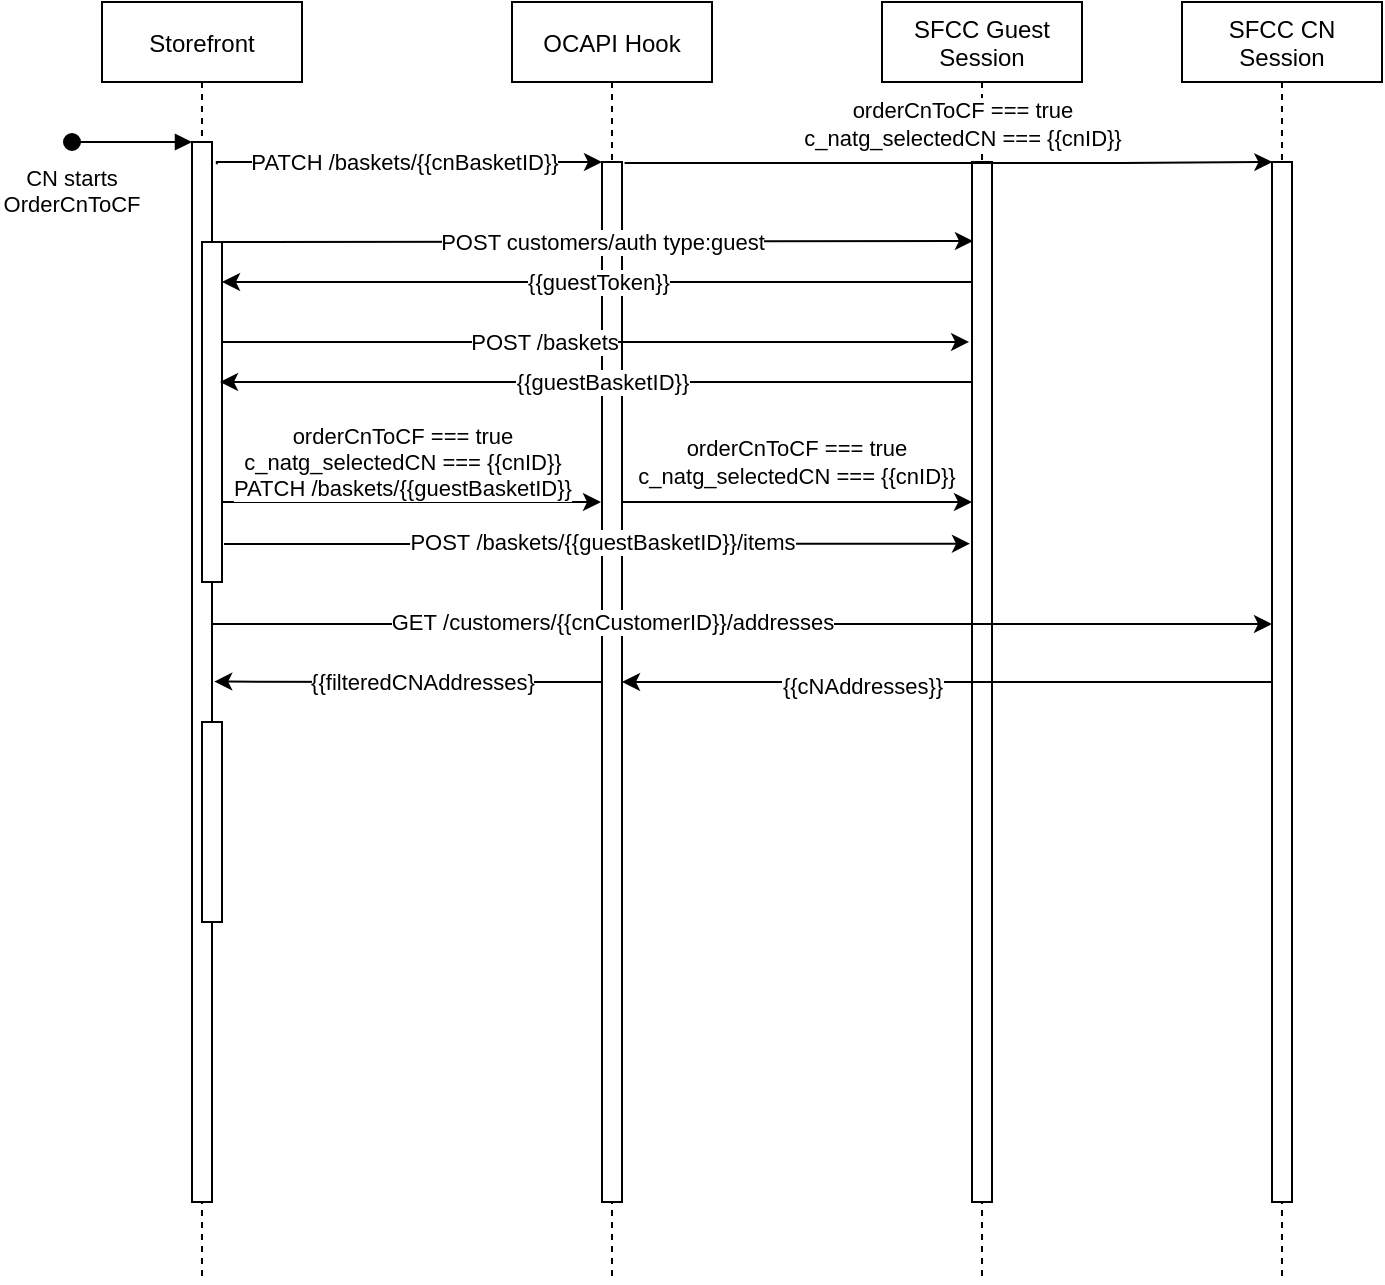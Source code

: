 <mxfile version="19.0.0" type="github">
  <diagram id="kgpKYQtTHZ0yAKxKKP6v" name="Page-1">
    <mxGraphModel dx="610" dy="310" grid="1" gridSize="10" guides="1" tooltips="1" connect="1" arrows="1" fold="1" page="1" pageScale="1" pageWidth="850" pageHeight="1100" math="0" shadow="0">
      <root>
        <mxCell id="0" />
        <mxCell id="1" parent="0" />
        <mxCell id="3nuBFxr9cyL0pnOWT2aG-1" value="Storefront" style="shape=umlLifeline;perimeter=lifelinePerimeter;container=1;collapsible=0;recursiveResize=0;rounded=0;shadow=0;strokeWidth=1;" parent="1" vertex="1">
          <mxGeometry x="120" y="80" width="100" height="640" as="geometry" />
        </mxCell>
        <mxCell id="3nuBFxr9cyL0pnOWT2aG-2" value="" style="points=[];perimeter=orthogonalPerimeter;rounded=0;shadow=0;strokeWidth=1;" parent="3nuBFxr9cyL0pnOWT2aG-1" vertex="1">
          <mxGeometry x="45" y="70" width="10" height="530" as="geometry" />
        </mxCell>
        <mxCell id="3nuBFxr9cyL0pnOWT2aG-3" value="CN starts &#xa;OrderCnToCF" style="verticalAlign=bottom;startArrow=oval;endArrow=block;startSize=8;shadow=0;strokeWidth=1;" parent="3nuBFxr9cyL0pnOWT2aG-1" target="3nuBFxr9cyL0pnOWT2aG-2" edge="1">
          <mxGeometry x="-1" y="-40" relative="1" as="geometry">
            <mxPoint x="-15" y="70" as="sourcePoint" />
            <mxPoint as="offset" />
          </mxGeometry>
        </mxCell>
        <mxCell id="3nuBFxr9cyL0pnOWT2aG-4" value="" style="points=[];perimeter=orthogonalPerimeter;rounded=0;shadow=0;strokeWidth=1;" parent="3nuBFxr9cyL0pnOWT2aG-1" vertex="1">
          <mxGeometry x="50" y="120" width="10" height="170" as="geometry" />
        </mxCell>
        <mxCell id="4xwUGQLQeTpRIHx0-2DB-11" value="" style="points=[];perimeter=orthogonalPerimeter;rounded=0;shadow=0;strokeWidth=1;" parent="3nuBFxr9cyL0pnOWT2aG-1" vertex="1">
          <mxGeometry x="50" y="360" width="10" height="100" as="geometry" />
        </mxCell>
        <mxCell id="lhS4QoThq6orm3_5Lqhh-11" value="PATCH /baskets/{{cnBasketID}}" style="edgeStyle=orthogonalEdgeStyle;rounded=0;orthogonalLoop=1;jettySize=auto;html=1;exitX=1.242;exitY=0.021;exitDx=0;exitDy=0;exitPerimeter=0;" edge="1" parent="3nuBFxr9cyL0pnOWT2aG-1" source="3nuBFxr9cyL0pnOWT2aG-2">
          <mxGeometry x="-0.018" relative="1" as="geometry">
            <mxPoint x="60" y="100" as="sourcePoint" />
            <mxPoint x="250" y="80" as="targetPoint" />
            <Array as="points">
              <mxPoint x="57" y="80" />
            </Array>
            <mxPoint as="offset" />
          </mxGeometry>
        </mxCell>
        <mxCell id="3nuBFxr9cyL0pnOWT2aG-5" value="OCAPI Hook" style="shape=umlLifeline;perimeter=lifelinePerimeter;container=1;collapsible=0;recursiveResize=0;rounded=0;shadow=0;strokeWidth=1;" parent="1" vertex="1">
          <mxGeometry x="325" y="80" width="100" height="640" as="geometry" />
        </mxCell>
        <mxCell id="3nuBFxr9cyL0pnOWT2aG-6" value="" style="points=[];perimeter=orthogonalPerimeter;rounded=0;shadow=0;strokeWidth=1;" parent="3nuBFxr9cyL0pnOWT2aG-5" vertex="1">
          <mxGeometry x="45" y="80" width="10" height="520" as="geometry" />
        </mxCell>
        <mxCell id="4xwUGQLQeTpRIHx0-2DB-1" value="SFCC Guest &#xa;Session" style="shape=umlLifeline;perimeter=lifelinePerimeter;container=1;collapsible=0;recursiveResize=0;rounded=0;shadow=0;strokeWidth=1;" parent="1" vertex="1">
          <mxGeometry x="510" y="80" width="100" height="640" as="geometry" />
        </mxCell>
        <mxCell id="4xwUGQLQeTpRIHx0-2DB-2" value="" style="points=[];perimeter=orthogonalPerimeter;rounded=0;shadow=0;strokeWidth=1;" parent="4xwUGQLQeTpRIHx0-2DB-1" vertex="1">
          <mxGeometry x="45" y="80" width="10" height="520" as="geometry" />
        </mxCell>
        <mxCell id="4xwUGQLQeTpRIHx0-2DB-3" value="orderCnToCF === true&lt;br&gt;c_natg_selectedCN === {{cnID}}" style="edgeStyle=orthogonalEdgeStyle;rounded=0;orthogonalLoop=1;jettySize=auto;html=1;" parent="1" edge="1">
          <mxGeometry x="0.041" y="20" relative="1" as="geometry">
            <mxPoint x="390" y="330" as="sourcePoint" />
            <mxPoint x="555" y="330" as="targetPoint" />
            <Array as="points">
              <mxPoint x="380" y="330" />
              <mxPoint x="380" y="330" />
            </Array>
            <mxPoint as="offset" />
          </mxGeometry>
        </mxCell>
        <mxCell id="4xwUGQLQeTpRIHx0-2DB-4" value="POST /baskets" style="edgeStyle=orthogonalEdgeStyle;rounded=0;orthogonalLoop=1;jettySize=auto;html=1;entryX=-0.145;entryY=0.173;entryDx=0;entryDy=0;entryPerimeter=0;" parent="1" target="4xwUGQLQeTpRIHx0-2DB-2" edge="1">
          <mxGeometry x="-0.053" relative="1" as="geometry">
            <mxPoint x="180" y="280" as="sourcePoint" />
            <mxPoint x="550" y="250" as="targetPoint" />
            <Array as="points">
              <mxPoint x="180" y="250" />
            </Array>
            <mxPoint as="offset" />
          </mxGeometry>
        </mxCell>
        <mxCell id="4xwUGQLQeTpRIHx0-2DB-5" value="{{guestBasketID}}" style="edgeStyle=orthogonalEdgeStyle;rounded=0;orthogonalLoop=1;jettySize=auto;html=1;" parent="1" source="4xwUGQLQeTpRIHx0-2DB-2" edge="1">
          <mxGeometry x="-0.016" relative="1" as="geometry">
            <Array as="points">
              <mxPoint x="179" y="270" />
            </Array>
            <mxPoint as="offset" />
            <mxPoint x="179" y="270" as="targetPoint" />
          </mxGeometry>
        </mxCell>
        <mxCell id="4xwUGQLQeTpRIHx0-2DB-6" value="POST&amp;nbsp;/baskets/{{guestBasketID}}/items" style="edgeStyle=orthogonalEdgeStyle;rounded=0;orthogonalLoop=1;jettySize=auto;html=1;entryX=-0.1;entryY=0.367;entryDx=0;entryDy=0;entryPerimeter=0;" parent="1" edge="1" target="4xwUGQLQeTpRIHx0-2DB-2">
          <mxGeometry x="0.013" y="1" relative="1" as="geometry">
            <mxPoint x="181" y="351" as="sourcePoint" />
            <mxPoint x="555" y="312" as="targetPoint" />
            <Array as="points">
              <mxPoint x="181" y="351" />
            </Array>
            <mxPoint as="offset" />
          </mxGeometry>
        </mxCell>
        <mxCell id="4xwUGQLQeTpRIHx0-2DB-7" value="SFCC CN&#xa;Session" style="shape=umlLifeline;perimeter=lifelinePerimeter;container=1;collapsible=0;recursiveResize=0;rounded=0;shadow=0;strokeWidth=1;" parent="1" vertex="1">
          <mxGeometry x="660" y="80" width="100" height="640" as="geometry" />
        </mxCell>
        <mxCell id="4xwUGQLQeTpRIHx0-2DB-8" value="" style="points=[];perimeter=orthogonalPerimeter;rounded=0;shadow=0;strokeWidth=1;" parent="4xwUGQLQeTpRIHx0-2DB-7" vertex="1">
          <mxGeometry x="45" y="80" width="10" height="520" as="geometry" />
        </mxCell>
        <mxCell id="4xwUGQLQeTpRIHx0-2DB-9" style="edgeStyle=orthogonalEdgeStyle;rounded=0;orthogonalLoop=1;jettySize=auto;html=1;" parent="1" source="3nuBFxr9cyL0pnOWT2aG-2" edge="1">
          <mxGeometry relative="1" as="geometry">
            <mxPoint x="705" y="391" as="targetPoint" />
            <Array as="points">
              <mxPoint x="270" y="391" />
              <mxPoint x="270" y="391" />
            </Array>
          </mxGeometry>
        </mxCell>
        <mxCell id="4xwUGQLQeTpRIHx0-2DB-10" value="GET&amp;nbsp;/customers/{{cnCustomerID}}/addresses" style="edgeLabel;html=1;align=center;verticalAlign=middle;resizable=0;points=[];" parent="4xwUGQLQeTpRIHx0-2DB-9" vertex="1" connectable="0">
          <mxGeometry x="-0.668" relative="1" as="geometry">
            <mxPoint x="112" y="-1" as="offset" />
          </mxGeometry>
        </mxCell>
        <mxCell id="lhS4QoThq6orm3_5Lqhh-1" style="edgeStyle=orthogonalEdgeStyle;rounded=0;orthogonalLoop=1;jettySize=auto;html=1;" edge="1" parent="1" source="4xwUGQLQeTpRIHx0-2DB-8">
          <mxGeometry relative="1" as="geometry">
            <mxPoint x="380" y="420" as="targetPoint" />
          </mxGeometry>
        </mxCell>
        <mxCell id="lhS4QoThq6orm3_5Lqhh-14" value="{{cNAddresses}}" style="edgeLabel;html=1;align=center;verticalAlign=middle;resizable=0;points=[];" vertex="1" connectable="0" parent="lhS4QoThq6orm3_5Lqhh-1">
          <mxGeometry x="0.266" y="1" relative="1" as="geometry">
            <mxPoint as="offset" />
          </mxGeometry>
        </mxCell>
        <mxCell id="lhS4QoThq6orm3_5Lqhh-6" value="&lt;meta charset=&quot;utf-8&quot;&gt;&lt;span style=&quot;color: rgb(0, 0, 0); font-family: Helvetica; font-size: 11px; font-style: normal; font-variant-ligatures: normal; font-variant-caps: normal; font-weight: 400; letter-spacing: normal; orphans: 2; text-align: center; text-indent: 0px; text-transform: none; widows: 2; word-spacing: 0px; -webkit-text-stroke-width: 0px; background-color: rgb(255, 255, 255); text-decoration-thickness: initial; text-decoration-style: initial; text-decoration-color: initial; float: none; display: inline !important;&quot;&gt;POST customers/auth type:guest&lt;/span&gt;" style="edgeStyle=orthogonalEdgeStyle;rounded=0;orthogonalLoop=1;jettySize=auto;html=1;entryX=0.048;entryY=0.076;entryDx=0;entryDy=0;entryPerimeter=0;" edge="1" parent="1" source="3nuBFxr9cyL0pnOWT2aG-4" target="4xwUGQLQeTpRIHx0-2DB-2">
          <mxGeometry x="0.026" relative="1" as="geometry">
            <mxPoint x="310" y="285" as="targetPoint" />
            <Array as="points">
              <mxPoint x="175" y="199" />
            </Array>
            <mxPoint as="offset" />
          </mxGeometry>
        </mxCell>
        <mxCell id="lhS4QoThq6orm3_5Lqhh-8" value="{{guestToken}}" style="edgeStyle=orthogonalEdgeStyle;rounded=0;orthogonalLoop=1;jettySize=auto;html=1;" edge="1" parent="1" source="4xwUGQLQeTpRIHx0-2DB-2">
          <mxGeometry relative="1" as="geometry">
            <mxPoint x="180" y="220" as="targetPoint" />
            <Array as="points">
              <mxPoint x="310" y="220" />
              <mxPoint x="310" y="220" />
            </Array>
          </mxGeometry>
        </mxCell>
        <mxCell id="lhS4QoThq6orm3_5Lqhh-9" value="orderCnToCF === true&lt;br&gt;c_natg_selectedCN === {{cnID}}&lt;br&gt;PATCH /baskets/{{guestBasketID}}" style="edgeStyle=orthogonalEdgeStyle;rounded=0;orthogonalLoop=1;jettySize=auto;html=1;" edge="1" parent="1">
          <mxGeometry x="-0.05" y="20" relative="1" as="geometry">
            <mxPoint x="180" y="330" as="sourcePoint" />
            <mxPoint x="369.5" y="330" as="targetPoint" />
            <Array as="points">
              <mxPoint x="285" y="330" />
              <mxPoint x="285" y="330" />
            </Array>
            <mxPoint as="offset" />
          </mxGeometry>
        </mxCell>
        <mxCell id="lhS4QoThq6orm3_5Lqhh-10" value="orderCnToCF === true&lt;br&gt;c_natg_selectedCN === {{cnID}}" style="edgeStyle=orthogonalEdgeStyle;rounded=0;orthogonalLoop=1;jettySize=auto;html=1;entryX=0.016;entryY=0;entryDx=0;entryDy=0;entryPerimeter=0;exitX=1.129;exitY=0.001;exitDx=0;exitDy=0;exitPerimeter=0;" edge="1" parent="1" source="3nuBFxr9cyL0pnOWT2aG-6" target="4xwUGQLQeTpRIHx0-2DB-8">
          <mxGeometry x="0.041" y="20" relative="1" as="geometry">
            <mxPoint x="390" y="160" as="sourcePoint" />
            <mxPoint x="555" y="160" as="targetPoint" />
            <Array as="points">
              <mxPoint x="630" y="161" />
            </Array>
            <mxPoint as="offset" />
          </mxGeometry>
        </mxCell>
        <mxCell id="lhS4QoThq6orm3_5Lqhh-12" style="edgeStyle=orthogonalEdgeStyle;rounded=0;orthogonalLoop=1;jettySize=auto;html=1;entryX=1.113;entryY=0.509;entryDx=0;entryDy=0;entryPerimeter=0;" edge="1" parent="1" source="3nuBFxr9cyL0pnOWT2aG-6" target="3nuBFxr9cyL0pnOWT2aG-2">
          <mxGeometry relative="1" as="geometry" />
        </mxCell>
        <mxCell id="lhS4QoThq6orm3_5Lqhh-13" value="{{filteredCNAddresses}" style="edgeLabel;html=1;align=center;verticalAlign=middle;resizable=0;points=[];" vertex="1" connectable="0" parent="lhS4QoThq6orm3_5Lqhh-12">
          <mxGeometry x="-0.285" y="1" relative="1" as="geometry">
            <mxPoint x="-21" y="-1" as="offset" />
          </mxGeometry>
        </mxCell>
      </root>
    </mxGraphModel>
  </diagram>
</mxfile>
